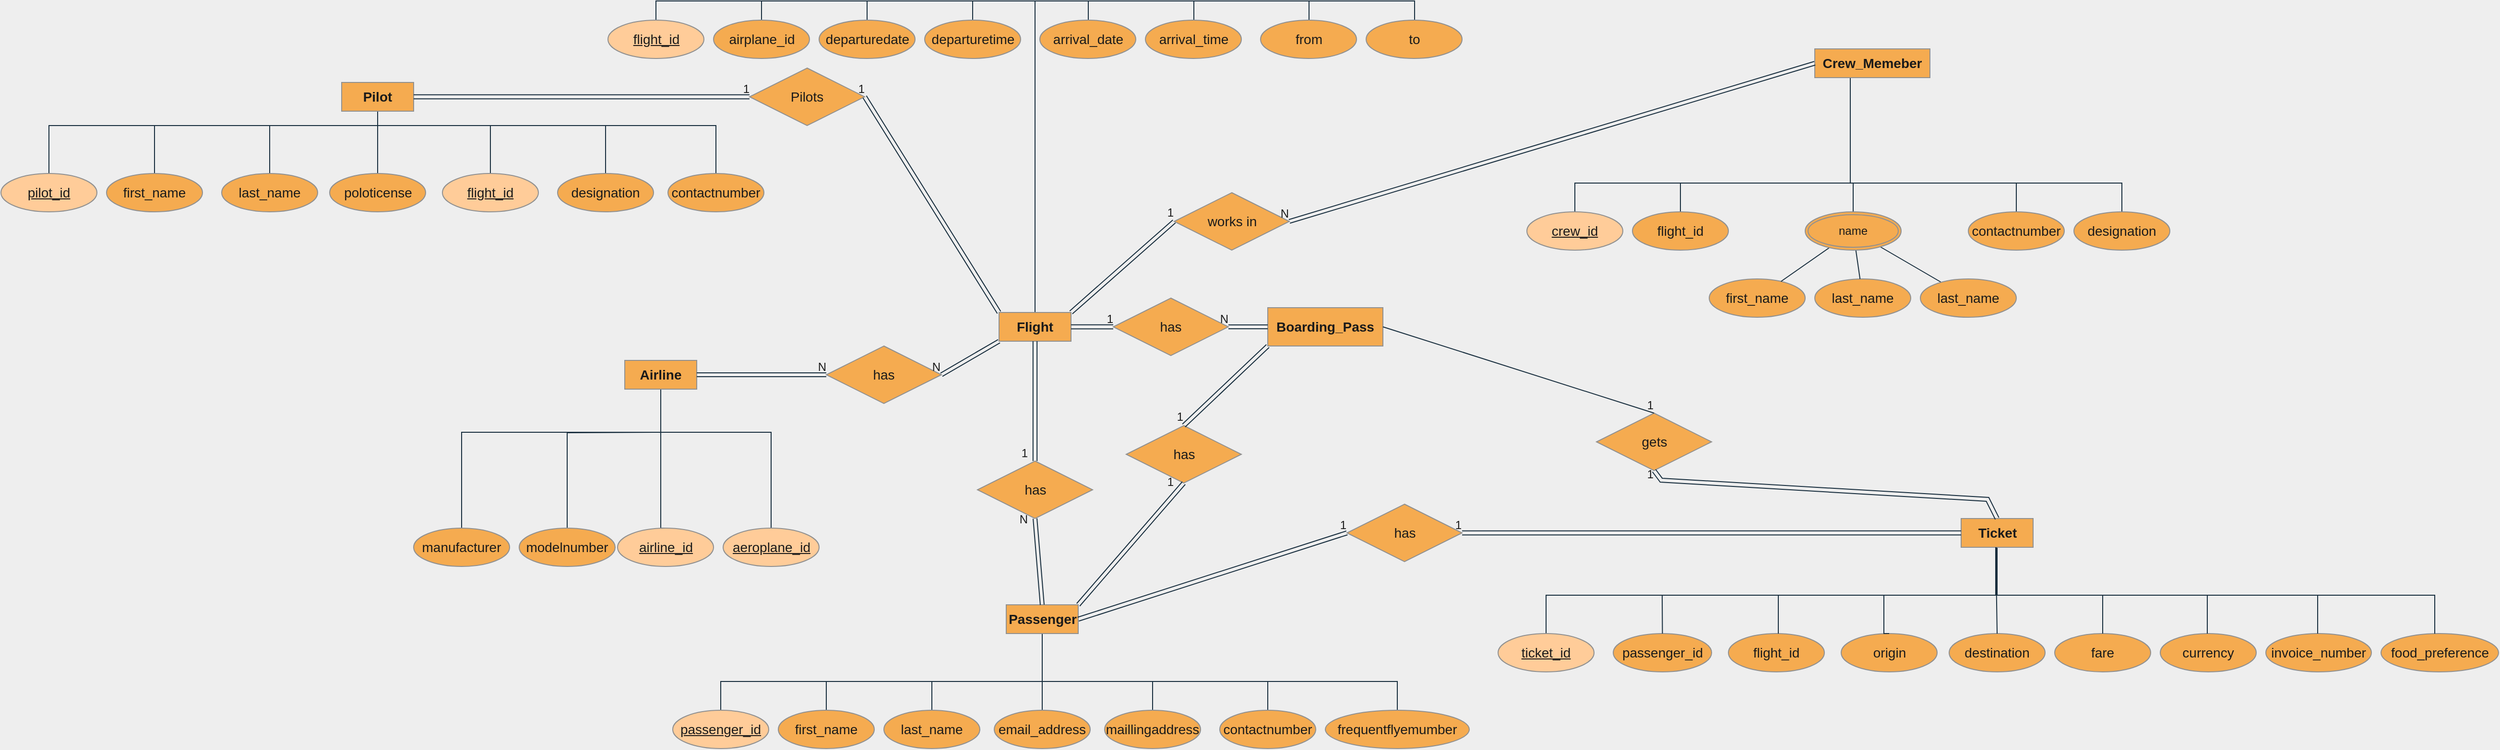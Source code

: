 <mxfile version="16.6.3" type="device"><diagram id="R2lEEEUBdFMjLlhIrx00" name="Page-1"><mxGraphModel dx="1730" dy="1752" grid="1" gridSize="10" guides="1" tooltips="1" connect="1" arrows="1" fold="1" page="1" pageScale="1" pageWidth="1169" pageHeight="827" background="#EEEEEE" math="0" shadow="0" extFonts="Permanent Marker^https://fonts.googleapis.com/css?family=Permanent+Marker"><root><mxCell id="0"/><mxCell id="1" parent="0"/><mxCell id="TVnxHUEppqlHYapMvI0i-108" style="edgeStyle=orthogonalEdgeStyle;rounded=0;orthogonalLoop=1;jettySize=auto;html=1;endArrow=none;endFill=0;labelBackgroundColor=#EEEEEE;strokeColor=#182E3E;fontColor=#1A1A1A;" parent="1" source="Lsv488FWOTfneSqr7BF7-2" target="10_eHaYosQL7TfJ4tdhf-27" edge="1"><mxGeometry relative="1" as="geometry"><Array as="points"><mxPoint x="1088" y="-60"/><mxPoint x="1143" y="-60"/></Array><mxPoint x="1142.5" y="-150" as="targetPoint"/></mxGeometry></mxCell><mxCell id="TVnxHUEppqlHYapMvI0i-109" style="edgeStyle=orthogonalEdgeStyle;rounded=0;orthogonalLoop=1;jettySize=auto;html=1;entryX=0.5;entryY=1;entryDx=0;entryDy=0;endArrow=none;endFill=0;labelBackgroundColor=#EEEEEE;strokeColor=#182E3E;fontColor=#1A1A1A;" parent="1" source="Lsv488FWOTfneSqr7BF7-2" target="TVnxHUEppqlHYapMvI0i-100" edge="1"><mxGeometry relative="1" as="geometry"><Array as="points"><mxPoint x="1088" y="-60"/><mxPoint x="1023" y="-60"/></Array></mxGeometry></mxCell><mxCell id="TVnxHUEppqlHYapMvI0i-110" style="edgeStyle=orthogonalEdgeStyle;rounded=0;orthogonalLoop=1;jettySize=auto;html=1;endArrow=none;endFill=0;labelBackgroundColor=#EEEEEE;strokeColor=#182E3E;fontColor=#1A1A1A;" parent="1" source="Lsv488FWOTfneSqr7BF7-2" target="10_eHaYosQL7TfJ4tdhf-26" edge="1"><mxGeometry relative="1" as="geometry"><Array as="points"><mxPoint x="1088" y="-60"/><mxPoint x="1253" y="-60"/></Array><mxPoint x="1252.5" y="-150" as="targetPoint"/></mxGeometry></mxCell><mxCell id="TVnxHUEppqlHYapMvI0i-111" style="edgeStyle=orthogonalEdgeStyle;rounded=0;orthogonalLoop=1;jettySize=auto;html=1;endArrow=none;endFill=0;labelBackgroundColor=#EEEEEE;strokeColor=#182E3E;fontColor=#1A1A1A;" parent="1" source="Lsv488FWOTfneSqr7BF7-2" target="10_eHaYosQL7TfJ4tdhf-25" edge="1"><mxGeometry relative="1" as="geometry"><Array as="points"><mxPoint x="1088" y="-60"/><mxPoint x="1373" y="-60"/></Array><mxPoint x="1372.5" y="-150" as="targetPoint"/></mxGeometry></mxCell><mxCell id="TVnxHUEppqlHYapMvI0i-112" style="edgeStyle=orthogonalEdgeStyle;rounded=0;orthogonalLoop=1;jettySize=auto;html=1;endArrow=none;endFill=0;labelBackgroundColor=#EEEEEE;strokeColor=#182E3E;fontColor=#1A1A1A;" parent="1" source="Lsv488FWOTfneSqr7BF7-2" target="10_eHaYosQL7TfJ4tdhf-24" edge="1"><mxGeometry relative="1" as="geometry"><Array as="points"><mxPoint x="1088" y="-60"/><mxPoint x="1483" y="-60"/></Array><mxPoint x="1482.5" y="-150" as="targetPoint"/></mxGeometry></mxCell><mxCell id="TVnxHUEppqlHYapMvI0i-113" style="edgeStyle=orthogonalEdgeStyle;rounded=0;orthogonalLoop=1;jettySize=auto;html=1;entryX=0.5;entryY=1;entryDx=0;entryDy=0;endArrow=none;endFill=0;labelBackgroundColor=#EEEEEE;strokeColor=#182E3E;fontColor=#1A1A1A;" parent="1" source="Lsv488FWOTfneSqr7BF7-2" target="TVnxHUEppqlHYapMvI0i-101" edge="1"><mxGeometry relative="1" as="geometry"><Array as="points"><mxPoint x="1088" y="-60"/><mxPoint x="913" y="-60"/></Array></mxGeometry></mxCell><mxCell id="TVnxHUEppqlHYapMvI0i-114" style="edgeStyle=orthogonalEdgeStyle;rounded=0;orthogonalLoop=1;jettySize=auto;html=1;entryX=0.5;entryY=1;entryDx=0;entryDy=0;endArrow=none;endFill=0;labelBackgroundColor=#EEEEEE;strokeColor=#182E3E;fontColor=#1A1A1A;" parent="1" source="Lsv488FWOTfneSqr7BF7-2" target="TVnxHUEppqlHYapMvI0i-104" edge="1"><mxGeometry relative="1" as="geometry"><Array as="points"><mxPoint x="1088" y="-60"/><mxPoint x="803" y="-60"/></Array></mxGeometry></mxCell><mxCell id="TVnxHUEppqlHYapMvI0i-115" style="edgeStyle=orthogonalEdgeStyle;rounded=0;orthogonalLoop=1;jettySize=auto;html=1;entryX=0.5;entryY=1;entryDx=0;entryDy=0;endArrow=none;endFill=0;labelBackgroundColor=#EEEEEE;strokeColor=#182E3E;fontColor=#1A1A1A;" parent="1" source="Lsv488FWOTfneSqr7BF7-2" target="TVnxHUEppqlHYapMvI0i-103" edge="1"><mxGeometry relative="1" as="geometry"><Array as="points"><mxPoint x="1088" y="-60"/><mxPoint x="693" y="-60"/></Array></mxGeometry></mxCell><mxCell id="Lsv488FWOTfneSqr7BF7-2" value="&lt;b&gt;&lt;font style=&quot;font-size: 14px&quot;&gt;Flight&lt;/font&gt;&lt;/b&gt;" style="rounded=0;whiteSpace=wrap;html=1;fillColor=#F5AB50;strokeColor=#909090;fontColor=#1A1A1A;" parent="1" vertex="1"><mxGeometry x="1050" y="265" width="75" height="30" as="geometry"/></mxCell><mxCell id="TVnxHUEppqlHYapMvI0i-74" style="edgeStyle=orthogonalEdgeStyle;rounded=0;orthogonalLoop=1;jettySize=auto;html=1;endArrow=none;endFill=0;labelBackgroundColor=#EEEEEE;strokeColor=#182E3E;fontColor=#1A1A1A;" parent="1" source="Lsv488FWOTfneSqr7BF7-4" target="TVnxHUEppqlHYapMvI0i-66" edge="1"><mxGeometry relative="1" as="geometry"><Array as="points"><mxPoint x="2090" y="560"/><mxPoint x="1620" y="560"/></Array></mxGeometry></mxCell><mxCell id="Lsv488FWOTfneSqr7BF7-4" value="&lt;span style=&quot;font-size: 14px&quot;&gt;Ticket&lt;/span&gt;" style="rounded=0;whiteSpace=wrap;html=1;fontStyle=1;fillColor=#F5AB50;strokeColor=#909090;fontColor=#1A1A1A;" parent="1" vertex="1"><mxGeometry x="2052.5" y="480" width="75" height="30" as="geometry"/></mxCell><mxCell id="TVnxHUEppqlHYapMvI0i-57" style="edgeStyle=orthogonalEdgeStyle;rounded=0;orthogonalLoop=1;jettySize=auto;html=1;endArrow=none;endFill=0;labelBackgroundColor=#EEEEEE;strokeColor=#182E3E;fontColor=#1A1A1A;" parent="1" source="Lsv488FWOTfneSqr7BF7-5" target="TVnxHUEppqlHYapMvI0i-48" edge="1"><mxGeometry relative="1" as="geometry"><Array as="points"><mxPoint x="1937" y="130"/><mxPoint x="1650" y="130"/></Array></mxGeometry></mxCell><mxCell id="TVnxHUEppqlHYapMvI0i-58" style="edgeStyle=orthogonalEdgeStyle;rounded=0;orthogonalLoop=1;jettySize=auto;html=1;endArrow=none;endFill=0;labelBackgroundColor=#EEEEEE;strokeColor=#182E3E;fontColor=#1A1A1A;" parent="1" source="Lsv488FWOTfneSqr7BF7-5" target="TVnxHUEppqlHYapMvI0i-55" edge="1"><mxGeometry relative="1" as="geometry"><Array as="points"><mxPoint x="1937" y="130"/><mxPoint x="1760" y="130"/></Array></mxGeometry></mxCell><mxCell id="TVnxHUEppqlHYapMvI0i-61" style="edgeStyle=orthogonalEdgeStyle;rounded=0;orthogonalLoop=1;jettySize=auto;html=1;endArrow=none;endFill=0;labelBackgroundColor=#EEEEEE;strokeColor=#182E3E;fontColor=#1A1A1A;" parent="1" source="Lsv488FWOTfneSqr7BF7-5" target="TVnxHUEppqlHYapMvI0i-50" edge="1"><mxGeometry relative="1" as="geometry"><Array as="points"><mxPoint x="1937" y="130"/><mxPoint x="2110" y="130"/></Array></mxGeometry></mxCell><mxCell id="TVnxHUEppqlHYapMvI0i-62" style="edgeStyle=orthogonalEdgeStyle;rounded=0;orthogonalLoop=1;jettySize=auto;html=1;endArrow=none;endFill=0;labelBackgroundColor=#EEEEEE;strokeColor=#182E3E;fontColor=#1A1A1A;" parent="1" source="Lsv488FWOTfneSqr7BF7-5" target="TVnxHUEppqlHYapMvI0i-51" edge="1"><mxGeometry relative="1" as="geometry"><Array as="points"><mxPoint x="1937" y="130"/><mxPoint x="2220" y="130"/></Array></mxGeometry></mxCell><mxCell id="Lsv488FWOTfneSqr7BF7-5" value="&lt;span style=&quot;font-size: 14px&quot;&gt;Crew_Memeber&lt;/span&gt;" style="rounded=0;whiteSpace=wrap;html=1;fontStyle=1;fillColor=#F5AB50;strokeColor=#909090;fontColor=#1A1A1A;" parent="1" vertex="1"><mxGeometry x="1900" y="-10" width="120" height="30" as="geometry"/></mxCell><mxCell id="TVnxHUEppqlHYapMvI0i-39" style="edgeStyle=orthogonalEdgeStyle;rounded=0;orthogonalLoop=1;jettySize=auto;html=1;entryX=0.5;entryY=0;entryDx=0;entryDy=0;startArrow=none;startFill=0;endArrow=none;endFill=0;labelBackgroundColor=#EEEEEE;strokeColor=#182E3E;fontColor=#1A1A1A;" parent="1" source="Lsv488FWOTfneSqr7BF7-6" target="TVnxHUEppqlHYapMvI0i-33" edge="1"><mxGeometry relative="1" as="geometry"/></mxCell><mxCell id="TVnxHUEppqlHYapMvI0i-40" style="edgeStyle=orthogonalEdgeStyle;rounded=0;orthogonalLoop=1;jettySize=auto;html=1;startArrow=none;startFill=0;endArrow=none;endFill=0;labelBackgroundColor=#EEEEEE;strokeColor=#182E3E;fontColor=#1A1A1A;" parent="1" source="Lsv488FWOTfneSqr7BF7-6" target="TVnxHUEppqlHYapMvI0i-32" edge="1"><mxGeometry relative="1" as="geometry"><Array as="points"><mxPoint x="403" y="70"/><mxPoint x="755" y="70"/></Array></mxGeometry></mxCell><mxCell id="TVnxHUEppqlHYapMvI0i-41" style="edgeStyle=orthogonalEdgeStyle;rounded=0;orthogonalLoop=1;jettySize=auto;html=1;startArrow=none;startFill=0;endArrow=none;endFill=0;labelBackgroundColor=#EEEEEE;strokeColor=#182E3E;fontColor=#1A1A1A;" parent="1" source="Lsv488FWOTfneSqr7BF7-6" target="TVnxHUEppqlHYapMvI0i-31" edge="1"><mxGeometry relative="1" as="geometry"><Array as="points"><mxPoint x="403" y="70"/><mxPoint x="640" y="70"/></Array></mxGeometry></mxCell><mxCell id="TVnxHUEppqlHYapMvI0i-42" style="edgeStyle=orthogonalEdgeStyle;rounded=0;orthogonalLoop=1;jettySize=auto;html=1;startArrow=none;startFill=0;endArrow=none;endFill=0;labelBackgroundColor=#EEEEEE;strokeColor=#182E3E;fontColor=#1A1A1A;" parent="1" source="Lsv488FWOTfneSqr7BF7-6" target="TVnxHUEppqlHYapMvI0i-29" edge="1"><mxGeometry relative="1" as="geometry"><Array as="points"><mxPoint x="403" y="70"/><mxPoint x="520" y="70"/></Array></mxGeometry></mxCell><mxCell id="TVnxHUEppqlHYapMvI0i-43" style="edgeStyle=orthogonalEdgeStyle;rounded=0;orthogonalLoop=1;jettySize=auto;html=1;startArrow=none;startFill=0;endArrow=none;endFill=0;labelBackgroundColor=#EEEEEE;strokeColor=#182E3E;fontColor=#1A1A1A;" parent="1" source="Lsv488FWOTfneSqr7BF7-6" target="TVnxHUEppqlHYapMvI0i-27" edge="1"><mxGeometry relative="1" as="geometry"><Array as="points"><mxPoint x="403" y="70"/><mxPoint x="290" y="70"/></Array></mxGeometry></mxCell><mxCell id="TVnxHUEppqlHYapMvI0i-44" style="edgeStyle=orthogonalEdgeStyle;rounded=0;orthogonalLoop=1;jettySize=auto;html=1;startArrow=none;startFill=0;endArrow=none;endFill=0;labelBackgroundColor=#EEEEEE;strokeColor=#182E3E;fontColor=#1A1A1A;" parent="1" source="Lsv488FWOTfneSqr7BF7-6" target="TVnxHUEppqlHYapMvI0i-28" edge="1"><mxGeometry relative="1" as="geometry"><Array as="points"><mxPoint x="403" y="70"/><mxPoint x="170" y="70"/></Array></mxGeometry></mxCell><mxCell id="TVnxHUEppqlHYapMvI0i-45" style="edgeStyle=orthogonalEdgeStyle;rounded=0;orthogonalLoop=1;jettySize=auto;html=1;startArrow=none;startFill=0;endArrow=none;endFill=0;labelBackgroundColor=#EEEEEE;strokeColor=#182E3E;fontColor=#1A1A1A;" parent="1" source="Lsv488FWOTfneSqr7BF7-6" target="TVnxHUEppqlHYapMvI0i-30" edge="1"><mxGeometry relative="1" as="geometry"><Array as="points"><mxPoint x="403" y="70"/><mxPoint x="60" y="70"/></Array></mxGeometry></mxCell><mxCell id="Lsv488FWOTfneSqr7BF7-6" value="&lt;span style=&quot;font-size: 14px&quot;&gt;Pilot&lt;/span&gt;" style="rounded=0;whiteSpace=wrap;html=1;fontStyle=1;fillColor=#F5AB50;strokeColor=#909090;fontColor=#1A1A1A;" parent="1" vertex="1"><mxGeometry x="365" y="25" width="75" height="30" as="geometry"/></mxCell><mxCell id="Lsv488FWOTfneSqr7BF7-7" value="&lt;span style=&quot;font-size: 14px&quot;&gt;Boarding_Pass&lt;/span&gt;" style="rounded=0;whiteSpace=wrap;html=1;fontStyle=1;fillColor=#F5AB50;strokeColor=#909090;fontColor=#1A1A1A;" parent="1" vertex="1"><mxGeometry x="1330" y="260" width="120" height="40" as="geometry"/></mxCell><mxCell id="TVnxHUEppqlHYapMvI0i-91" style="edgeStyle=orthogonalEdgeStyle;rounded=0;orthogonalLoop=1;jettySize=auto;html=1;entryX=0.5;entryY=0;entryDx=0;entryDy=0;endArrow=none;endFill=0;labelBackgroundColor=#EEEEEE;strokeColor=#182E3E;fontColor=#1A1A1A;" parent="1" source="Lsv488FWOTfneSqr7BF7-8" target="TVnxHUEppqlHYapMvI0i-88" edge="1"><mxGeometry relative="1" as="geometry"/></mxCell><mxCell id="TVnxHUEppqlHYapMvI0i-92" style="edgeStyle=orthogonalEdgeStyle;rounded=0;orthogonalLoop=1;jettySize=auto;html=1;endArrow=none;endFill=0;labelBackgroundColor=#EEEEEE;strokeColor=#182E3E;fontColor=#1A1A1A;" parent="1" source="Lsv488FWOTfneSqr7BF7-8" target="TVnxHUEppqlHYapMvI0i-85" edge="1"><mxGeometry relative="1" as="geometry"><Array as="points"><mxPoint x="1095" y="650"/><mxPoint x="760" y="650"/></Array></mxGeometry></mxCell><mxCell id="TVnxHUEppqlHYapMvI0i-93" style="edgeStyle=orthogonalEdgeStyle;rounded=0;orthogonalLoop=1;jettySize=auto;html=1;endArrow=none;endFill=0;labelBackgroundColor=#EEEEEE;strokeColor=#182E3E;fontColor=#1A1A1A;" parent="1" source="Lsv488FWOTfneSqr7BF7-8" target="TVnxHUEppqlHYapMvI0i-87" edge="1"><mxGeometry relative="1" as="geometry"><Array as="points"><mxPoint x="1095" y="650"/><mxPoint x="870" y="650"/></Array></mxGeometry></mxCell><mxCell id="TVnxHUEppqlHYapMvI0i-94" style="edgeStyle=orthogonalEdgeStyle;rounded=0;orthogonalLoop=1;jettySize=auto;html=1;endArrow=none;endFill=0;labelBackgroundColor=#EEEEEE;strokeColor=#182E3E;fontColor=#1A1A1A;" parent="1" source="Lsv488FWOTfneSqr7BF7-8" target="TVnxHUEppqlHYapMvI0i-84" edge="1"><mxGeometry relative="1" as="geometry"><Array as="points"><mxPoint x="1095" y="650"/><mxPoint x="980" y="650"/></Array></mxGeometry></mxCell><mxCell id="TVnxHUEppqlHYapMvI0i-95" style="edgeStyle=orthogonalEdgeStyle;rounded=0;orthogonalLoop=1;jettySize=auto;html=1;endArrow=none;endFill=0;labelBackgroundColor=#EEEEEE;strokeColor=#182E3E;fontColor=#1A1A1A;" parent="1" source="Lsv488FWOTfneSqr7BF7-8" target="TVnxHUEppqlHYapMvI0i-86" edge="1"><mxGeometry relative="1" as="geometry"><Array as="points"><mxPoint x="1095" y="650"/><mxPoint x="1210" y="650"/></Array></mxGeometry></mxCell><mxCell id="TVnxHUEppqlHYapMvI0i-96" style="edgeStyle=orthogonalEdgeStyle;rounded=0;orthogonalLoop=1;jettySize=auto;html=1;entryX=0.5;entryY=0;entryDx=0;entryDy=0;endArrow=none;endFill=0;labelBackgroundColor=#EEEEEE;strokeColor=#182E3E;fontColor=#1A1A1A;" parent="1" source="Lsv488FWOTfneSqr7BF7-8" target="TVnxHUEppqlHYapMvI0i-89" edge="1"><mxGeometry relative="1" as="geometry"><Array as="points"><mxPoint x="1095" y="650"/><mxPoint x="1330" y="650"/></Array></mxGeometry></mxCell><mxCell id="TVnxHUEppqlHYapMvI0i-97" style="edgeStyle=orthogonalEdgeStyle;rounded=0;orthogonalLoop=1;jettySize=auto;html=1;endArrow=none;endFill=0;labelBackgroundColor=#EEEEEE;strokeColor=#182E3E;fontColor=#1A1A1A;" parent="1" source="Lsv488FWOTfneSqr7BF7-8" target="TVnxHUEppqlHYapMvI0i-90" edge="1"><mxGeometry relative="1" as="geometry"><Array as="points"><mxPoint x="1095" y="650"/><mxPoint x="1465" y="650"/></Array></mxGeometry></mxCell><mxCell id="Lsv488FWOTfneSqr7BF7-8" value="&lt;span&gt;&lt;font style=&quot;font-size: 14px&quot;&gt;Passenger&lt;/font&gt;&lt;/span&gt;" style="rounded=0;whiteSpace=wrap;html=1;fontStyle=1;fillColor=#F5AB50;strokeColor=#909090;fontColor=#1A1A1A;" parent="1" vertex="1"><mxGeometry x="1057.5" y="570" width="75" height="30" as="geometry"/></mxCell><mxCell id="TVnxHUEppqlHYapMvI0i-22" style="edgeStyle=orthogonalEdgeStyle;rounded=0;orthogonalLoop=1;jettySize=auto;html=1;entryX=0.5;entryY=0;entryDx=0;entryDy=0;endArrow=none;endFill=0;labelBackgroundColor=#EEEEEE;strokeColor=#182E3E;fontColor=#1A1A1A;" parent="1" target="TVnxHUEppqlHYapMvI0i-18" edge="1"><mxGeometry relative="1" as="geometry"><Array as="points"><mxPoint x="668" y="390"/><mxPoint x="490" y="390"/></Array><mxPoint x="690" y="390" as="sourcePoint"/></mxGeometry></mxCell><mxCell id="TVnxHUEppqlHYapMvI0i-23" style="edgeStyle=orthogonalEdgeStyle;rounded=0;orthogonalLoop=1;jettySize=auto;html=1;entryX=0.5;entryY=0;entryDx=0;entryDy=0;endArrow=none;endFill=0;labelBackgroundColor=#EEEEEE;strokeColor=#182E3E;fontColor=#1A1A1A;" parent="1" target="TVnxHUEppqlHYapMvI0i-17" edge="1"><mxGeometry relative="1" as="geometry"><mxPoint x="690" y="390" as="sourcePoint"/></mxGeometry></mxCell><mxCell id="TVnxHUEppqlHYapMvI0i-24" style="edgeStyle=orthogonalEdgeStyle;rounded=0;orthogonalLoop=1;jettySize=auto;html=1;entryX=0.5;entryY=0;entryDx=0;entryDy=0;exitX=0.5;exitY=1;exitDx=0;exitDy=0;endArrow=none;endFill=0;labelBackgroundColor=#EEEEEE;strokeColor=#182E3E;fontColor=#1A1A1A;" parent="1" source="Lsv488FWOTfneSqr7BF7-9" target="TVnxHUEppqlHYapMvI0i-16" edge="1"><mxGeometry relative="1" as="geometry"><Array as="points"><mxPoint x="698" y="490"/></Array></mxGeometry></mxCell><mxCell id="TVnxHUEppqlHYapMvI0i-25" style="edgeStyle=orthogonalEdgeStyle;rounded=0;orthogonalLoop=1;jettySize=auto;html=1;endArrow=none;endFill=0;labelBackgroundColor=#EEEEEE;strokeColor=#182E3E;fontColor=#1A1A1A;" parent="1" target="Lsv488FWOTfneSqr7BF7-43" edge="1"><mxGeometry relative="1" as="geometry"><Array as="points"><mxPoint x="668" y="390"/><mxPoint x="850" y="390"/></Array><mxPoint x="698" y="390" as="sourcePoint"/></mxGeometry></mxCell><mxCell id="Lsv488FWOTfneSqr7BF7-9" value="&lt;span&gt;&lt;font style=&quot;font-size: 14px&quot;&gt;Airline&lt;/font&gt;&lt;/span&gt;" style="rounded=0;whiteSpace=wrap;html=1;fontStyle=1;fillColor=#F5AB50;strokeColor=#909090;fontColor=#1A1A1A;" parent="1" vertex="1"><mxGeometry x="660" y="315" width="75" height="30" as="geometry"/></mxCell><mxCell id="Lsv488FWOTfneSqr7BF7-32" value="Pilots" style="shape=rhombus;perimeter=rhombusPerimeter;whiteSpace=wrap;html=1;align=center;fontSize=14;fillColor=#F5AB50;strokeColor=#909090;fontColor=#1A1A1A;" parent="1" vertex="1"><mxGeometry x="790" y="10" width="120" height="60" as="geometry"/></mxCell><mxCell id="Lsv488FWOTfneSqr7BF7-34" value="has" style="shape=rhombus;perimeter=rhombusPerimeter;whiteSpace=wrap;html=1;align=center;fontSize=14;fillColor=#F5AB50;strokeColor=#909090;fontColor=#1A1A1A;" parent="1" vertex="1"><mxGeometry x="870" y="300" width="120" height="60" as="geometry"/></mxCell><mxCell id="Lsv488FWOTfneSqr7BF7-36" value="has" style="shape=rhombus;perimeter=rhombusPerimeter;whiteSpace=wrap;html=1;align=center;fontSize=14;fillColor=#F5AB50;strokeColor=#909090;fontColor=#1A1A1A;" parent="1" vertex="1"><mxGeometry x="1182.5" y="383" width="120" height="60" as="geometry"/></mxCell><mxCell id="Lsv488FWOTfneSqr7BF7-38" value="gets" style="shape=rhombus;perimeter=rhombusPerimeter;whiteSpace=wrap;html=1;align=center;fontSize=14;fillColor=#F5AB50;strokeColor=#909090;fontColor=#1A1A1A;" parent="1" vertex="1"><mxGeometry x="1672.5" y="370" width="120" height="60" as="geometry"/></mxCell><mxCell id="Lsv488FWOTfneSqr7BF7-40" value="works in" style="shape=rhombus;perimeter=rhombusPerimeter;whiteSpace=wrap;html=1;align=center;fontSize=14;fillColor=#F5AB50;strokeColor=#909090;fontColor=#1A1A1A;" parent="1" vertex="1"><mxGeometry x="1232.5" y="140" width="120" height="60" as="geometry"/></mxCell><mxCell id="Lsv488FWOTfneSqr7BF7-43" value="&lt;u&gt;aeroplane_id&lt;/u&gt;" style="ellipse;whiteSpace=wrap;html=1;align=center;fontSize=14;fillColor=#FFCC99;strokeColor=#909090;fontColor=#1A1A1A;" parent="1" vertex="1"><mxGeometry x="762.5" y="490" width="100" height="40" as="geometry"/></mxCell><mxCell id="TVnxHUEppqlHYapMvI0i-16" value="&lt;u&gt;airline_id&lt;/u&gt;" style="ellipse;whiteSpace=wrap;html=1;align=center;fontSize=14;fillColor=#FFCC99;strokeColor=#909090;fontColor=#1A1A1A;" parent="1" vertex="1"><mxGeometry x="652.5" y="490" width="100" height="40" as="geometry"/></mxCell><mxCell id="TVnxHUEppqlHYapMvI0i-17" value="modelnumber" style="ellipse;whiteSpace=wrap;html=1;align=center;fontSize=14;fillColor=#F5AB50;strokeColor=#909090;fontColor=#1A1A1A;" parent="1" vertex="1"><mxGeometry x="550" y="490" width="100" height="40" as="geometry"/></mxCell><mxCell id="TVnxHUEppqlHYapMvI0i-18" value="manufacturer" style="ellipse;whiteSpace=wrap;html=1;align=center;fontSize=14;fillColor=#F5AB50;strokeColor=#909090;fontColor=#1A1A1A;" parent="1" vertex="1"><mxGeometry x="440" y="490" width="100" height="40" as="geometry"/></mxCell><mxCell id="TVnxHUEppqlHYapMvI0i-27" value="last_name" style="ellipse;whiteSpace=wrap;html=1;align=center;fontSize=14;fillColor=#F5AB50;strokeColor=#909090;fontColor=#1A1A1A;" parent="1" vertex="1"><mxGeometry x="240" y="120" width="100" height="40" as="geometry"/></mxCell><mxCell id="TVnxHUEppqlHYapMvI0i-28" value="first_name" style="ellipse;whiteSpace=wrap;html=1;align=center;fontSize=14;fillColor=#F5AB50;strokeColor=#909090;fontColor=#1A1A1A;" parent="1" vertex="1"><mxGeometry x="120" y="120" width="100" height="40" as="geometry"/></mxCell><mxCell id="TVnxHUEppqlHYapMvI0i-29" value="&lt;u&gt;flight_id&lt;/u&gt;" style="ellipse;whiteSpace=wrap;html=1;align=center;fontSize=14;fillColor=#FFCC99;strokeColor=#909090;fontColor=#1A1A1A;" parent="1" vertex="1"><mxGeometry x="470" y="120" width="100" height="40" as="geometry"/></mxCell><mxCell id="TVnxHUEppqlHYapMvI0i-30" value="&lt;u&gt;pilot_id&lt;/u&gt;" style="ellipse;whiteSpace=wrap;html=1;align=center;fontSize=14;fillColor=#FFCC99;strokeColor=#909090;fontColor=#1A1A1A;" parent="1" vertex="1"><mxGeometry x="10" y="120" width="100" height="40" as="geometry"/></mxCell><mxCell id="TVnxHUEppqlHYapMvI0i-31" value="designation" style="ellipse;whiteSpace=wrap;html=1;align=center;fontSize=14;fillColor=#F5AB50;strokeColor=#909090;fontColor=#1A1A1A;" parent="1" vertex="1"><mxGeometry x="590" y="120" width="100" height="40" as="geometry"/></mxCell><mxCell id="TVnxHUEppqlHYapMvI0i-32" value="contactnumber" style="ellipse;whiteSpace=wrap;html=1;align=center;fontSize=14;fillColor=#F5AB50;strokeColor=#909090;fontColor=#1A1A1A;" parent="1" vertex="1"><mxGeometry x="705" y="120" width="100" height="40" as="geometry"/></mxCell><mxCell id="TVnxHUEppqlHYapMvI0i-33" value="poloticense" style="ellipse;whiteSpace=wrap;html=1;align=center;fontSize=14;fillColor=#F5AB50;strokeColor=#909090;fontColor=#1A1A1A;" parent="1" vertex="1"><mxGeometry x="352.5" y="120" width="100" height="40" as="geometry"/></mxCell><mxCell id="TVnxHUEppqlHYapMvI0i-46" value="first_name" style="ellipse;whiteSpace=wrap;html=1;align=center;fontSize=14;fillColor=#F5AB50;strokeColor=#909090;fontColor=#1A1A1A;" parent="1" vertex="1"><mxGeometry x="1790" y="230" width="100" height="40" as="geometry"/></mxCell><mxCell id="TVnxHUEppqlHYapMvI0i-48" value="&lt;u&gt;crew_id&lt;/u&gt;" style="ellipse;whiteSpace=wrap;html=1;align=center;fontSize=14;fillColor=#FFCC99;strokeColor=#909090;fontColor=#1A1A1A;" parent="1" vertex="1"><mxGeometry x="1600" y="160" width="100" height="40" as="geometry"/></mxCell><mxCell id="TVnxHUEppqlHYapMvI0i-49" value="last_name" style="ellipse;whiteSpace=wrap;html=1;align=center;fontSize=14;fillColor=#F5AB50;strokeColor=#909090;fontColor=#1A1A1A;" parent="1" vertex="1"><mxGeometry x="1900" y="230" width="100" height="40" as="geometry"/></mxCell><mxCell id="TVnxHUEppqlHYapMvI0i-50" value="contactnumber" style="ellipse;whiteSpace=wrap;html=1;align=center;fontSize=14;fillColor=#F5AB50;strokeColor=#909090;fontColor=#1A1A1A;" parent="1" vertex="1"><mxGeometry x="2060" y="160" width="100" height="40" as="geometry"/></mxCell><mxCell id="TVnxHUEppqlHYapMvI0i-51" value="designation" style="ellipse;whiteSpace=wrap;html=1;align=center;fontSize=14;fillColor=#F5AB50;strokeColor=#909090;fontColor=#1A1A1A;" parent="1" vertex="1"><mxGeometry x="2170" y="160" width="100" height="40" as="geometry"/></mxCell><mxCell id="TVnxHUEppqlHYapMvI0i-55" value="flight_id" style="ellipse;whiteSpace=wrap;html=1;align=center;fontSize=14;fillColor=#F5AB50;strokeColor=#909090;fontColor=#1A1A1A;" parent="1" vertex="1"><mxGeometry x="1710" y="160" width="100" height="40" as="geometry"/></mxCell><mxCell id="TVnxHUEppqlHYapMvI0i-64" value="flight_id" style="ellipse;whiteSpace=wrap;html=1;align=center;fontSize=14;fillColor=#F5AB50;strokeColor=#909090;fontColor=#1A1A1A;" parent="1" vertex="1"><mxGeometry x="1810" y="600" width="100" height="40" as="geometry"/></mxCell><mxCell id="TVnxHUEppqlHYapMvI0i-65" value="passenger_id" style="ellipse;whiteSpace=wrap;html=1;align=center;fontSize=14;fillColor=#F5AB50;strokeColor=#909090;fontColor=#1A1A1A;" parent="1" vertex="1"><mxGeometry x="1690" y="600" width="102.5" height="40" as="geometry"/></mxCell><mxCell id="TVnxHUEppqlHYapMvI0i-66" value="&lt;u&gt;ticket_id&lt;/u&gt;" style="ellipse;whiteSpace=wrap;html=1;align=center;fontSize=14;fillColor=#FFCC99;strokeColor=#909090;fontColor=#1A1A1A;" parent="1" vertex="1"><mxGeometry x="1570" y="600" width="100" height="40" as="geometry"/></mxCell><mxCell id="TVnxHUEppqlHYapMvI0i-67" value="food_preference" style="ellipse;whiteSpace=wrap;html=1;align=center;fontSize=14;fillColor=#F5AB50;strokeColor=#909090;fontColor=#1A1A1A;" parent="1" vertex="1"><mxGeometry x="2490" y="600" width="122.5" height="40" as="geometry"/></mxCell><mxCell id="TVnxHUEppqlHYapMvI0i-68" value="origin" style="ellipse;whiteSpace=wrap;html=1;align=center;fontSize=14;fillColor=#F5AB50;strokeColor=#909090;fontColor=#1A1A1A;" parent="1" vertex="1"><mxGeometry x="1927.5" y="600" width="100" height="40" as="geometry"/></mxCell><mxCell id="TVnxHUEppqlHYapMvI0i-69" value="destination" style="ellipse;whiteSpace=wrap;html=1;align=center;fontSize=14;fillColor=#F5AB50;strokeColor=#909090;fontColor=#1A1A1A;" parent="1" vertex="1"><mxGeometry x="2040" y="600" width="100" height="40" as="geometry"/></mxCell><mxCell id="TVnxHUEppqlHYapMvI0i-70" value="fare" style="ellipse;whiteSpace=wrap;html=1;align=center;fontSize=14;fillColor=#F5AB50;strokeColor=#909090;fontColor=#1A1A1A;" parent="1" vertex="1"><mxGeometry x="2150" y="600" width="100" height="40" as="geometry"/></mxCell><mxCell id="TVnxHUEppqlHYapMvI0i-71" value="currency" style="ellipse;whiteSpace=wrap;html=1;align=center;fontSize=14;fillColor=#F5AB50;strokeColor=#909090;fontColor=#1A1A1A;" parent="1" vertex="1"><mxGeometry x="2260" y="600" width="100" height="40" as="geometry"/></mxCell><mxCell id="TVnxHUEppqlHYapMvI0i-72" value="invoice_number" style="ellipse;whiteSpace=wrap;html=1;align=center;fontSize=14;fillColor=#F5AB50;strokeColor=#909090;fontColor=#1A1A1A;" parent="1" vertex="1"><mxGeometry x="2370" y="600" width="110" height="40" as="geometry"/></mxCell><mxCell id="TVnxHUEppqlHYapMvI0i-84" value="last_name" style="ellipse;whiteSpace=wrap;html=1;align=center;fontSize=14;fillColor=#F5AB50;strokeColor=#909090;fontColor=#1A1A1A;" parent="1" vertex="1"><mxGeometry x="930" y="680" width="100" height="40" as="geometry"/></mxCell><mxCell id="TVnxHUEppqlHYapMvI0i-85" value="&lt;u&gt;passenger_id&lt;/u&gt;" style="ellipse;whiteSpace=wrap;html=1;align=center;fontSize=14;fillColor=#FFCC99;strokeColor=#909090;fontColor=#1A1A1A;" parent="1" vertex="1"><mxGeometry x="710" y="680" width="100" height="40" as="geometry"/></mxCell><mxCell id="TVnxHUEppqlHYapMvI0i-86" value="maillingaddress" style="ellipse;whiteSpace=wrap;html=1;align=center;fontSize=14;fillColor=#F5AB50;strokeColor=#909090;fontColor=#1A1A1A;" parent="1" vertex="1"><mxGeometry x="1160" y="680" width="100" height="40" as="geometry"/></mxCell><mxCell id="TVnxHUEppqlHYapMvI0i-87" value="first_name" style="ellipse;whiteSpace=wrap;html=1;align=center;fontSize=14;fillColor=#F5AB50;strokeColor=#909090;fontColor=#1A1A1A;" parent="1" vertex="1"><mxGeometry x="820" y="680" width="100" height="40" as="geometry"/></mxCell><mxCell id="TVnxHUEppqlHYapMvI0i-88" value="email_address" style="ellipse;whiteSpace=wrap;html=1;align=center;fontSize=14;fillColor=#F5AB50;strokeColor=#909090;fontColor=#1A1A1A;" parent="1" vertex="1"><mxGeometry x="1045" y="680" width="100" height="40" as="geometry"/></mxCell><mxCell id="TVnxHUEppqlHYapMvI0i-89" value="contactnumber" style="ellipse;whiteSpace=wrap;html=1;align=center;fontSize=14;fillColor=#F5AB50;strokeColor=#909090;fontColor=#1A1A1A;" parent="1" vertex="1"><mxGeometry x="1280" y="680" width="100" height="40" as="geometry"/></mxCell><mxCell id="TVnxHUEppqlHYapMvI0i-90" value="frequentflyemumber" style="ellipse;whiteSpace=wrap;html=1;align=center;fontSize=14;fillColor=#F5AB50;strokeColor=#909090;fontColor=#1A1A1A;" parent="1" vertex="1"><mxGeometry x="1390" y="680" width="150" height="40" as="geometry"/></mxCell><mxCell id="TVnxHUEppqlHYapMvI0i-100" value="departuretime" style="ellipse;whiteSpace=wrap;html=1;align=center;fontSize=14;fillColor=#F5AB50;strokeColor=#909090;fontColor=#1A1A1A;" parent="1" vertex="1"><mxGeometry x="972.5" y="-40" width="100" height="40" as="geometry"/></mxCell><mxCell id="TVnxHUEppqlHYapMvI0i-101" value="departuredate" style="ellipse;whiteSpace=wrap;html=1;align=center;fontSize=14;fillColor=#F5AB50;strokeColor=#909090;fontColor=#1A1A1A;" parent="1" vertex="1"><mxGeometry x="862.5" y="-40" width="100" height="40" as="geometry"/></mxCell><mxCell id="TVnxHUEppqlHYapMvI0i-103" value="&lt;u&gt;flight_id&lt;/u&gt;" style="ellipse;whiteSpace=wrap;html=1;align=center;fontSize=14;fillColor=#FFCC99;strokeColor=#909090;fontColor=#1A1A1A;" parent="1" vertex="1"><mxGeometry x="642.5" y="-40" width="100" height="40" as="geometry"/></mxCell><mxCell id="TVnxHUEppqlHYapMvI0i-104" value="airplane_id" style="ellipse;whiteSpace=wrap;html=1;align=center;fontSize=14;fillColor=#F5AB50;strokeColor=#909090;fontColor=#1A1A1A;" parent="1" vertex="1"><mxGeometry x="752.5" y="-40" width="100" height="40" as="geometry"/></mxCell><mxCell id="10_eHaYosQL7TfJ4tdhf-6" style="edgeStyle=orthogonalEdgeStyle;rounded=0;orthogonalLoop=1;jettySize=auto;html=1;endArrow=none;endFill=0;labelBackgroundColor=#EEEEEE;strokeColor=#182E3E;fontColor=#1A1A1A;" parent="1" target="TVnxHUEppqlHYapMvI0i-67" edge="1"><mxGeometry relative="1" as="geometry"><Array as="points"><mxPoint x="2089" y="560"/><mxPoint x="2546" y="560"/></Array><mxPoint x="2088.75" y="510" as="sourcePoint"/><mxPoint x="2545.75" y="580.371" as="targetPoint"/></mxGeometry></mxCell><mxCell id="10_eHaYosQL7TfJ4tdhf-7" style="edgeStyle=orthogonalEdgeStyle;rounded=0;orthogonalLoop=1;jettySize=auto;html=1;endArrow=none;endFill=0;labelBackgroundColor=#EEEEEE;strokeColor=#182E3E;fontColor=#1A1A1A;" parent="1" target="TVnxHUEppqlHYapMvI0i-72" edge="1"><mxGeometry relative="1" as="geometry"><Array as="points"><mxPoint x="2089" y="560"/><mxPoint x="2424" y="560"/></Array><mxPoint x="2088.75" y="510" as="sourcePoint"/><mxPoint x="2423.75" y="580" as="targetPoint"/></mxGeometry></mxCell><mxCell id="10_eHaYosQL7TfJ4tdhf-8" style="edgeStyle=orthogonalEdgeStyle;rounded=0;orthogonalLoop=1;jettySize=auto;html=1;endArrow=none;endFill=0;labelBackgroundColor=#EEEEEE;strokeColor=#182E3E;fontColor=#1A1A1A;" parent="1" target="TVnxHUEppqlHYapMvI0i-71" edge="1"><mxGeometry relative="1" as="geometry"><Array as="points"><mxPoint x="2089" y="560"/><mxPoint x="2309" y="560"/></Array><mxPoint x="2088.75" y="510" as="sourcePoint"/><mxPoint x="2308.75" y="580" as="targetPoint"/></mxGeometry></mxCell><mxCell id="10_eHaYosQL7TfJ4tdhf-9" style="edgeStyle=orthogonalEdgeStyle;rounded=0;orthogonalLoop=1;jettySize=auto;html=1;endArrow=none;endFill=0;labelBackgroundColor=#EEEEEE;strokeColor=#182E3E;fontColor=#1A1A1A;" parent="1" target="TVnxHUEppqlHYapMvI0i-70" edge="1"><mxGeometry relative="1" as="geometry"><Array as="points"><mxPoint x="2089" y="560"/><mxPoint x="2200" y="560"/></Array><mxPoint x="2088.75" y="510" as="sourcePoint"/><mxPoint x="2198.75" y="580" as="targetPoint"/></mxGeometry></mxCell><mxCell id="10_eHaYosQL7TfJ4tdhf-10" style="edgeStyle=orthogonalEdgeStyle;rounded=0;orthogonalLoop=1;jettySize=auto;html=1;endArrow=none;endFill=0;entryX=0.5;entryY=0;entryDx=0;entryDy=0;labelBackgroundColor=#EEEEEE;strokeColor=#182E3E;fontColor=#1A1A1A;" parent="1" target="TVnxHUEppqlHYapMvI0i-69" edge="1"><mxGeometry relative="1" as="geometry"><mxPoint x="2088.75" y="510" as="sourcePoint"/><mxPoint x="2088.75" y="580" as="targetPoint"/></mxGeometry></mxCell><mxCell id="10_eHaYosQL7TfJ4tdhf-11" style="edgeStyle=orthogonalEdgeStyle;rounded=0;orthogonalLoop=1;jettySize=auto;html=1;endArrow=none;endFill=0;entryX=0.5;entryY=0;entryDx=0;entryDy=0;labelBackgroundColor=#EEEEEE;strokeColor=#182E3E;fontColor=#1A1A1A;" parent="1" target="TVnxHUEppqlHYapMvI0i-68" edge="1"><mxGeometry relative="1" as="geometry"><Array as="points"><mxPoint x="2089" y="560"/><mxPoint x="1972" y="560"/></Array><mxPoint x="2088.75" y="510" as="sourcePoint"/><mxPoint x="1971.25" y="580" as="targetPoint"/></mxGeometry></mxCell><mxCell id="10_eHaYosQL7TfJ4tdhf-12" style="edgeStyle=orthogonalEdgeStyle;rounded=0;orthogonalLoop=1;jettySize=auto;html=1;endArrow=none;endFill=0;labelBackgroundColor=#EEEEEE;strokeColor=#182E3E;fontColor=#1A1A1A;" parent="1" target="TVnxHUEppqlHYapMvI0i-64" edge="1"><mxGeometry relative="1" as="geometry"><Array as="points"><mxPoint x="2089" y="560"/><mxPoint x="1862" y="560"/></Array><mxPoint x="2088.75" y="510" as="sourcePoint"/><mxPoint x="1861.25" y="580" as="targetPoint"/></mxGeometry></mxCell><mxCell id="10_eHaYosQL7TfJ4tdhf-13" style="edgeStyle=orthogonalEdgeStyle;rounded=0;orthogonalLoop=1;jettySize=auto;html=1;endArrow=none;endFill=0;labelBackgroundColor=#EEEEEE;strokeColor=#182E3E;fontColor=#1A1A1A;" parent="1" target="TVnxHUEppqlHYapMvI0i-65" edge="1"><mxGeometry relative="1" as="geometry"><Array as="points"><mxPoint x="2089" y="560"/><mxPoint x="1741" y="560"/></Array><mxPoint x="2088.75" y="510" as="sourcePoint"/><mxPoint x="1700" y="580" as="targetPoint"/></mxGeometry></mxCell><mxCell id="10_eHaYosQL7TfJ4tdhf-20" style="edgeStyle=none;rounded=0;orthogonalLoop=1;jettySize=auto;html=1;startArrow=none;startFill=0;endArrow=none;endFill=0;labelBackgroundColor=#EEEEEE;strokeColor=#182E3E;fontColor=#1A1A1A;" parent="1" source="10_eHaYosQL7TfJ4tdhf-16" edge="1"><mxGeometry relative="1" as="geometry"><mxPoint x="1940" y="130" as="targetPoint"/></mxGeometry></mxCell><mxCell id="10_eHaYosQL7TfJ4tdhf-21" style="edgeStyle=none;rounded=0;orthogonalLoop=1;jettySize=auto;html=1;startArrow=none;startFill=0;endArrow=none;endFill=0;labelBackgroundColor=#EEEEEE;strokeColor=#182E3E;fontColor=#1A1A1A;" parent="1" source="10_eHaYosQL7TfJ4tdhf-16" target="10_eHaYosQL7TfJ4tdhf-18" edge="1"><mxGeometry relative="1" as="geometry"/></mxCell><mxCell id="10_eHaYosQL7TfJ4tdhf-22" style="edgeStyle=none;rounded=0;orthogonalLoop=1;jettySize=auto;html=1;startArrow=none;startFill=0;endArrow=none;endFill=0;labelBackgroundColor=#EEEEEE;strokeColor=#182E3E;fontColor=#1A1A1A;" parent="1" source="10_eHaYosQL7TfJ4tdhf-16" target="TVnxHUEppqlHYapMvI0i-49" edge="1"><mxGeometry relative="1" as="geometry"/></mxCell><mxCell id="10_eHaYosQL7TfJ4tdhf-23" style="edgeStyle=none;rounded=0;orthogonalLoop=1;jettySize=auto;html=1;startArrow=none;startFill=0;endArrow=none;endFill=0;labelBackgroundColor=#EEEEEE;strokeColor=#182E3E;fontColor=#1A1A1A;" parent="1" source="10_eHaYosQL7TfJ4tdhf-16" target="TVnxHUEppqlHYapMvI0i-46" edge="1"><mxGeometry relative="1" as="geometry"/></mxCell><mxCell id="10_eHaYosQL7TfJ4tdhf-16" value="name" style="ellipse;shape=doubleEllipse;margin=3;whiteSpace=wrap;html=1;align=center;fillColor=#F5AB50;strokeColor=#909090;fontColor=#1A1A1A;" parent="1" vertex="1"><mxGeometry x="1890" y="160" width="100" height="40" as="geometry"/></mxCell><mxCell id="10_eHaYosQL7TfJ4tdhf-18" value="last_name" style="ellipse;whiteSpace=wrap;html=1;align=center;fontSize=14;fillColor=#F5AB50;strokeColor=#909090;fontColor=#1A1A1A;" parent="1" vertex="1"><mxGeometry x="2010" y="230" width="100" height="40" as="geometry"/></mxCell><mxCell id="10_eHaYosQL7TfJ4tdhf-24" value="to" style="ellipse;whiteSpace=wrap;html=1;align=center;fontSize=14;fillColor=#F5AB50;strokeColor=#909090;fontColor=#1A1A1A;" parent="1" vertex="1"><mxGeometry x="1432.5" y="-40" width="100" height="40" as="geometry"/></mxCell><mxCell id="10_eHaYosQL7TfJ4tdhf-25" value="from" style="ellipse;whiteSpace=wrap;html=1;align=center;fontSize=14;fillColor=#F5AB50;strokeColor=#909090;fontColor=#1A1A1A;" parent="1" vertex="1"><mxGeometry x="1322.5" y="-40" width="100" height="40" as="geometry"/></mxCell><mxCell id="10_eHaYosQL7TfJ4tdhf-26" value="arrival_time" style="ellipse;whiteSpace=wrap;html=1;align=center;fontSize=14;fillColor=#F5AB50;strokeColor=#909090;fontColor=#1A1A1A;" parent="1" vertex="1"><mxGeometry x="1202.5" y="-40" width="100" height="40" as="geometry"/></mxCell><mxCell id="10_eHaYosQL7TfJ4tdhf-27" value="arrival_date" style="ellipse;whiteSpace=wrap;html=1;align=center;fontSize=14;fillColor=#F5AB50;strokeColor=#909090;fontColor=#1A1A1A;" parent="1" vertex="1"><mxGeometry x="1092.5" y="-40" width="100" height="40" as="geometry"/></mxCell><mxCell id="mbwltMX6okee54AJwmCL-3" value="" style="shape=link;html=1;rounded=0;sketch=0;fontColor=#1A1A1A;strokeColor=#182E3E;curved=0;width=-4.167;exitX=1;exitY=0.5;exitDx=0;exitDy=0;entryX=0;entryY=0.5;entryDx=0;entryDy=0;" edge="1" parent="1" source="Lsv488FWOTfneSqr7BF7-6" target="Lsv488FWOTfneSqr7BF7-32"><mxGeometry relative="1" as="geometry"><mxPoint x="540" y="39.58" as="sourcePoint"/><mxPoint x="700" y="39.58" as="targetPoint"/></mxGeometry></mxCell><mxCell id="mbwltMX6okee54AJwmCL-4" value="1" style="resizable=0;html=1;align=right;verticalAlign=bottom;rounded=0;sketch=0;fontColor=#1A1A1A;strokeColor=#909090;fillColor=#F5AB50;" connectable="0" vertex="1" parent="mbwltMX6okee54AJwmCL-3"><mxGeometry x="1" relative="1" as="geometry"/></mxCell><mxCell id="mbwltMX6okee54AJwmCL-6" value="" style="shape=link;html=1;rounded=0;sketch=0;fontColor=#1A1A1A;strokeColor=#182E3E;curved=0;width=-4.167;exitX=0;exitY=0;exitDx=0;exitDy=0;entryX=1;entryY=0.5;entryDx=0;entryDy=0;" edge="1" parent="1" source="Lsv488FWOTfneSqr7BF7-2" target="Lsv488FWOTfneSqr7BF7-32"><mxGeometry relative="1" as="geometry"><mxPoint x="550" y="100" as="sourcePoint"/><mxPoint x="900" y="100" as="targetPoint"/></mxGeometry></mxCell><mxCell id="mbwltMX6okee54AJwmCL-7" value="1" style="resizable=0;html=1;align=right;verticalAlign=bottom;rounded=0;sketch=0;fontColor=#1A1A1A;strokeColor=#909090;fillColor=#F5AB50;" connectable="0" vertex="1" parent="mbwltMX6okee54AJwmCL-6"><mxGeometry x="1" relative="1" as="geometry"/></mxCell><mxCell id="mbwltMX6okee54AJwmCL-9" value="" style="shape=link;html=1;rounded=0;sketch=0;fontColor=#1A1A1A;strokeColor=#182E3E;curved=0;width=-4.167;exitX=1;exitY=0;exitDx=0;exitDy=0;entryX=0;entryY=0.5;entryDx=0;entryDy=0;" edge="1" parent="1" source="Lsv488FWOTfneSqr7BF7-2" target="Lsv488FWOTfneSqr7BF7-40"><mxGeometry relative="1" as="geometry"><mxPoint x="1232.5" y="270" as="sourcePoint"/><mxPoint x="1092.5" y="45" as="targetPoint"/></mxGeometry></mxCell><mxCell id="mbwltMX6okee54AJwmCL-10" value="1" style="resizable=0;html=1;align=right;verticalAlign=bottom;rounded=0;sketch=0;fontColor=#1A1A1A;strokeColor=#909090;fillColor=#F5AB50;" connectable="0" vertex="1" parent="mbwltMX6okee54AJwmCL-9"><mxGeometry x="1" relative="1" as="geometry"/></mxCell><mxCell id="mbwltMX6okee54AJwmCL-11" value="" style="shape=link;html=1;rounded=0;sketch=0;fontColor=#1A1A1A;strokeColor=#182E3E;curved=0;entryX=1;entryY=0.5;entryDx=0;entryDy=0;exitX=0;exitY=0.5;exitDx=0;exitDy=0;" edge="1" parent="1" source="Lsv488FWOTfneSqr7BF7-5" target="Lsv488FWOTfneSqr7BF7-40"><mxGeometry relative="1" as="geometry"><mxPoint x="1550" y="170" as="sourcePoint"/><mxPoint x="1710" y="170" as="targetPoint"/></mxGeometry></mxCell><mxCell id="mbwltMX6okee54AJwmCL-12" value="N" style="resizable=0;html=1;align=right;verticalAlign=bottom;rounded=0;sketch=0;fontColor=#1A1A1A;strokeColor=#909090;fillColor=#FFCC99;" connectable="0" vertex="1" parent="mbwltMX6okee54AJwmCL-11"><mxGeometry x="1" relative="1" as="geometry"/></mxCell><mxCell id="mbwltMX6okee54AJwmCL-13" value="has" style="shape=rhombus;perimeter=rhombusPerimeter;whiteSpace=wrap;html=1;align=center;fontSize=14;fillColor=#F5AB50;strokeColor=#909090;fontColor=#1A1A1A;" vertex="1" parent="1"><mxGeometry x="1027.5" y="420" width="120" height="60" as="geometry"/></mxCell><mxCell id="mbwltMX6okee54AJwmCL-14" value="" style="shape=link;html=1;rounded=0;sketch=0;fontColor=#1A1A1A;strokeColor=#182E3E;curved=0;width=-4.167;exitX=0.5;exitY=1;exitDx=0;exitDy=0;entryX=0.5;entryY=0;entryDx=0;entryDy=0;" edge="1" parent="1" source="Lsv488FWOTfneSqr7BF7-2" target="mbwltMX6okee54AJwmCL-13"><mxGeometry relative="1" as="geometry"><mxPoint x="1135" y="275" as="sourcePoint"/><mxPoint x="1242.5" y="180" as="targetPoint"/></mxGeometry></mxCell><mxCell id="mbwltMX6okee54AJwmCL-15" value="1" style="resizable=0;html=1;align=right;verticalAlign=bottom;rounded=0;sketch=0;fontColor=#1A1A1A;strokeColor=#909090;fillColor=#F5AB50;" connectable="0" vertex="1" parent="mbwltMX6okee54AJwmCL-14"><mxGeometry x="1" relative="1" as="geometry"><mxPoint x="-7" as="offset"/></mxGeometry></mxCell><mxCell id="mbwltMX6okee54AJwmCL-16" value="" style="shape=link;html=1;rounded=0;sketch=0;fontColor=#1A1A1A;strokeColor=#182E3E;curved=0;entryX=0.5;entryY=1;entryDx=0;entryDy=0;exitX=0.5;exitY=0;exitDx=0;exitDy=0;" edge="1" parent="1" source="Lsv488FWOTfneSqr7BF7-8" target="mbwltMX6okee54AJwmCL-13"><mxGeometry relative="1" as="geometry"><mxPoint x="1310" y="460" as="sourcePoint"/><mxPoint x="1362.5" y="180" as="targetPoint"/></mxGeometry></mxCell><mxCell id="mbwltMX6okee54AJwmCL-17" value="N" style="resizable=0;html=1;align=right;verticalAlign=bottom;rounded=0;sketch=0;fontColor=#1A1A1A;strokeColor=#909090;fillColor=#FFCC99;" connectable="0" vertex="1" parent="mbwltMX6okee54AJwmCL-16"><mxGeometry x="1" relative="1" as="geometry"><mxPoint x="-7" y="10" as="offset"/></mxGeometry></mxCell><mxCell id="mbwltMX6okee54AJwmCL-18" value="" style="shape=link;html=1;rounded=0;sketch=0;fontColor=#1A1A1A;strokeColor=#182E3E;curved=0;entryX=1;entryY=0.5;entryDx=0;entryDy=0;exitX=0;exitY=1;exitDx=0;exitDy=0;" edge="1" parent="1" source="Lsv488FWOTfneSqr7BF7-2" target="Lsv488FWOTfneSqr7BF7-34"><mxGeometry relative="1" as="geometry"><mxPoint x="1450" y="240" as="sourcePoint"/><mxPoint x="902.5" y="405" as="targetPoint"/></mxGeometry></mxCell><mxCell id="mbwltMX6okee54AJwmCL-19" value="N" style="resizable=0;html=1;align=right;verticalAlign=bottom;rounded=0;sketch=0;fontColor=#1A1A1A;strokeColor=#909090;fillColor=#FFCC99;" connectable="0" vertex="1" parent="mbwltMX6okee54AJwmCL-18"><mxGeometry x="1" relative="1" as="geometry"/></mxCell><mxCell id="mbwltMX6okee54AJwmCL-20" value="" style="shape=link;html=1;rounded=0;sketch=0;fontColor=#1A1A1A;strokeColor=#182E3E;curved=0;width=-4.167;exitX=0;exitY=1;exitDx=0;exitDy=0;entryX=0.5;entryY=0;entryDx=0;entryDy=0;" edge="1" parent="1" source="Lsv488FWOTfneSqr7BF7-7" target="Lsv488FWOTfneSqr7BF7-36"><mxGeometry relative="1" as="geometry"><mxPoint x="1265" y="447.5" as="sourcePoint"/><mxPoint x="1372.5" y="352.5" as="targetPoint"/></mxGeometry></mxCell><mxCell id="mbwltMX6okee54AJwmCL-21" value="1" style="resizable=0;html=1;align=right;verticalAlign=bottom;rounded=0;sketch=0;fontColor=#1A1A1A;strokeColor=#909090;fillColor=#F5AB50;" connectable="0" vertex="1" parent="mbwltMX6okee54AJwmCL-20"><mxGeometry x="1" relative="1" as="geometry"/></mxCell><mxCell id="mbwltMX6okee54AJwmCL-22" value="" style="shape=link;html=1;rounded=0;sketch=0;fontColor=#1A1A1A;strokeColor=#182E3E;curved=0;width=-4.167;exitX=1;exitY=0;exitDx=0;exitDy=0;entryX=0.5;entryY=1;entryDx=0;entryDy=0;" edge="1" parent="1" source="Lsv488FWOTfneSqr7BF7-8" target="Lsv488FWOTfneSqr7BF7-36"><mxGeometry relative="1" as="geometry"><mxPoint x="1095" y="542.5" as="sourcePoint"/><mxPoint x="1202.5" y="447.5" as="targetPoint"/></mxGeometry></mxCell><mxCell id="mbwltMX6okee54AJwmCL-23" value="1" style="resizable=0;html=1;align=right;verticalAlign=bottom;rounded=0;sketch=0;fontColor=#1A1A1A;strokeColor=#909090;fillColor=#F5AB50;" connectable="0" vertex="1" parent="mbwltMX6okee54AJwmCL-22"><mxGeometry x="1" relative="1" as="geometry"><mxPoint x="-10" y="7" as="offset"/></mxGeometry></mxCell><mxCell id="mbwltMX6okee54AJwmCL-24" value="" style="shape=link;html=1;rounded=0;sketch=0;fontColor=#1A1A1A;strokeColor=#182E3E;curved=0;entryX=0;entryY=0.5;entryDx=0;entryDy=0;exitX=1;exitY=0.5;exitDx=0;exitDy=0;" edge="1" parent="1" source="Lsv488FWOTfneSqr7BF7-9" target="Lsv488FWOTfneSqr7BF7-34"><mxGeometry relative="1" as="geometry"><mxPoint x="1460" y="250" as="sourcePoint"/><mxPoint x="912.5" y="415" as="targetPoint"/></mxGeometry></mxCell><mxCell id="mbwltMX6okee54AJwmCL-25" value="N" style="resizable=0;html=1;align=right;verticalAlign=bottom;rounded=0;sketch=0;fontColor=#1A1A1A;strokeColor=#909090;fillColor=#FFCC99;" connectable="0" vertex="1" parent="mbwltMX6okee54AJwmCL-24"><mxGeometry x="1" relative="1" as="geometry"/></mxCell><mxCell id="mbwltMX6okee54AJwmCL-28" value="has" style="shape=rhombus;perimeter=rhombusPerimeter;whiteSpace=wrap;html=1;align=center;fontSize=14;fillColor=#F5AB50;strokeColor=#909090;fontColor=#1A1A1A;" vertex="1" parent="1"><mxGeometry x="1169" y="250" width="120" height="60" as="geometry"/></mxCell><mxCell id="mbwltMX6okee54AJwmCL-29" value="" style="shape=link;html=1;rounded=0;sketch=0;fontColor=#1A1A1A;strokeColor=#182E3E;curved=0;entryX=1;entryY=0.5;entryDx=0;entryDy=0;exitX=0;exitY=0.5;exitDx=0;exitDy=0;" edge="1" parent="1" source="Lsv488FWOTfneSqr7BF7-7" target="mbwltMX6okee54AJwmCL-28"><mxGeometry relative="1" as="geometry"><mxPoint x="1160" y="330" as="sourcePoint"/><mxPoint x="1170" y="280" as="targetPoint"/></mxGeometry></mxCell><mxCell id="mbwltMX6okee54AJwmCL-30" value="N" style="resizable=0;html=1;align=right;verticalAlign=bottom;rounded=0;sketch=0;fontColor=#1A1A1A;strokeColor=#909090;fillColor=#FFCC99;" connectable="0" vertex="1" parent="mbwltMX6okee54AJwmCL-29"><mxGeometry x="1" relative="1" as="geometry"/></mxCell><mxCell id="mbwltMX6okee54AJwmCL-31" value="" style="shape=link;html=1;rounded=0;sketch=0;fontColor=#1A1A1A;strokeColor=#182E3E;curved=0;width=-4.167;exitX=1;exitY=0.5;exitDx=0;exitDy=0;entryX=0;entryY=0.5;entryDx=0;entryDy=0;" edge="1" parent="1" source="Lsv488FWOTfneSqr7BF7-2" target="mbwltMX6okee54AJwmCL-28"><mxGeometry relative="1" as="geometry"><mxPoint x="1135" y="275" as="sourcePoint"/><mxPoint x="1242.5" y="180" as="targetPoint"/></mxGeometry></mxCell><mxCell id="mbwltMX6okee54AJwmCL-32" value="1" style="resizable=0;html=1;align=right;verticalAlign=bottom;rounded=0;sketch=0;fontColor=#1A1A1A;strokeColor=#909090;fillColor=#F5AB50;" connectable="0" vertex="1" parent="mbwltMX6okee54AJwmCL-31"><mxGeometry x="1" relative="1" as="geometry"/></mxCell><mxCell id="mbwltMX6okee54AJwmCL-33" value="" style="shape=link;html=1;rounded=0;sketch=0;fontColor=#1A1A1A;strokeColor=#182E3E;curved=0;width=-4.167;exitX=0.5;exitY=0;exitDx=0;exitDy=0;entryX=0.5;entryY=1;entryDx=0;entryDy=0;" edge="1" parent="1" source="Lsv488FWOTfneSqr7BF7-4" target="Lsv488FWOTfneSqr7BF7-38"><mxGeometry relative="1" as="geometry"><mxPoint x="1135" y="275" as="sourcePoint"/><mxPoint x="1793" y="390" as="targetPoint"/><Array as="points"><mxPoint x="2080" y="460"/><mxPoint x="1740" y="440"/></Array></mxGeometry></mxCell><mxCell id="mbwltMX6okee54AJwmCL-34" value="1" style="resizable=0;html=1;align=right;verticalAlign=bottom;rounded=0;sketch=0;fontColor=#1A1A1A;strokeColor=#909090;fillColor=#F5AB50;" connectable="0" vertex="1" parent="mbwltMX6okee54AJwmCL-33"><mxGeometry x="1" relative="1" as="geometry"><mxPoint y="13" as="offset"/></mxGeometry></mxCell><mxCell id="mbwltMX6okee54AJwmCL-35" value="" style="endArrow=none;html=1;rounded=0;sketch=0;fontColor=#1A1A1A;strokeColor=#182E3E;curved=0;entryX=0.5;entryY=0;entryDx=0;entryDy=0;exitX=1;exitY=0.5;exitDx=0;exitDy=0;" edge="1" parent="1" source="Lsv488FWOTfneSqr7BF7-7" target="Lsv488FWOTfneSqr7BF7-38"><mxGeometry relative="1" as="geometry"><mxPoint x="1630" y="390" as="sourcePoint"/><mxPoint x="1790" y="390" as="targetPoint"/></mxGeometry></mxCell><mxCell id="mbwltMX6okee54AJwmCL-36" value="1" style="resizable=0;html=1;align=right;verticalAlign=bottom;rounded=0;sketch=0;fontColor=#1A1A1A;strokeColor=#909090;fillColor=#FFCC99;" connectable="0" vertex="1" parent="mbwltMX6okee54AJwmCL-35"><mxGeometry x="1" relative="1" as="geometry"/></mxCell><mxCell id="mbwltMX6okee54AJwmCL-37" value="has" style="shape=rhombus;perimeter=rhombusPerimeter;whiteSpace=wrap;html=1;align=center;fontSize=14;fillColor=#F5AB50;strokeColor=#909090;fontColor=#1A1A1A;" vertex="1" parent="1"><mxGeometry x="1412.5" y="465" width="120" height="60" as="geometry"/></mxCell><mxCell id="mbwltMX6okee54AJwmCL-38" value="" style="shape=link;html=1;rounded=0;sketch=0;fontColor=#1A1A1A;strokeColor=#182E3E;curved=0;width=-4.167;exitX=1;exitY=0.5;exitDx=0;exitDy=0;entryX=0;entryY=0.5;entryDx=0;entryDy=0;" edge="1" parent="1" source="Lsv488FWOTfneSqr7BF7-8" target="mbwltMX6okee54AJwmCL-37"><mxGeometry relative="1" as="geometry"><mxPoint x="1380" y="442" as="sourcePoint"/><mxPoint x="1292.5" y="525" as="targetPoint"/></mxGeometry></mxCell><mxCell id="mbwltMX6okee54AJwmCL-39" value="1" style="resizable=0;html=1;align=right;verticalAlign=bottom;rounded=0;sketch=0;fontColor=#1A1A1A;strokeColor=#909090;fillColor=#F5AB50;" connectable="0" vertex="1" parent="mbwltMX6okee54AJwmCL-38"><mxGeometry x="1" relative="1" as="geometry"/></mxCell><mxCell id="mbwltMX6okee54AJwmCL-40" value="" style="shape=link;html=1;rounded=0;sketch=0;fontColor=#1A1A1A;strokeColor=#182E3E;curved=0;width=-4.167;exitX=0;exitY=0.5;exitDx=0;exitDy=0;entryX=1;entryY=0.5;entryDx=0;entryDy=0;" edge="1" parent="1" source="Lsv488FWOTfneSqr7BF7-4" target="mbwltMX6okee54AJwmCL-37"><mxGeometry relative="1" as="geometry"><mxPoint x="1620" y="414" as="sourcePoint"/><mxPoint x="1560" y="497" as="targetPoint"/></mxGeometry></mxCell><mxCell id="mbwltMX6okee54AJwmCL-41" value="1" style="resizable=0;html=1;align=right;verticalAlign=bottom;rounded=0;sketch=0;fontColor=#1A1A1A;strokeColor=#909090;fillColor=#F5AB50;" connectable="0" vertex="1" parent="mbwltMX6okee54AJwmCL-40"><mxGeometry x="1" relative="1" as="geometry"/></mxCell></root></mxGraphModel></diagram></mxfile>